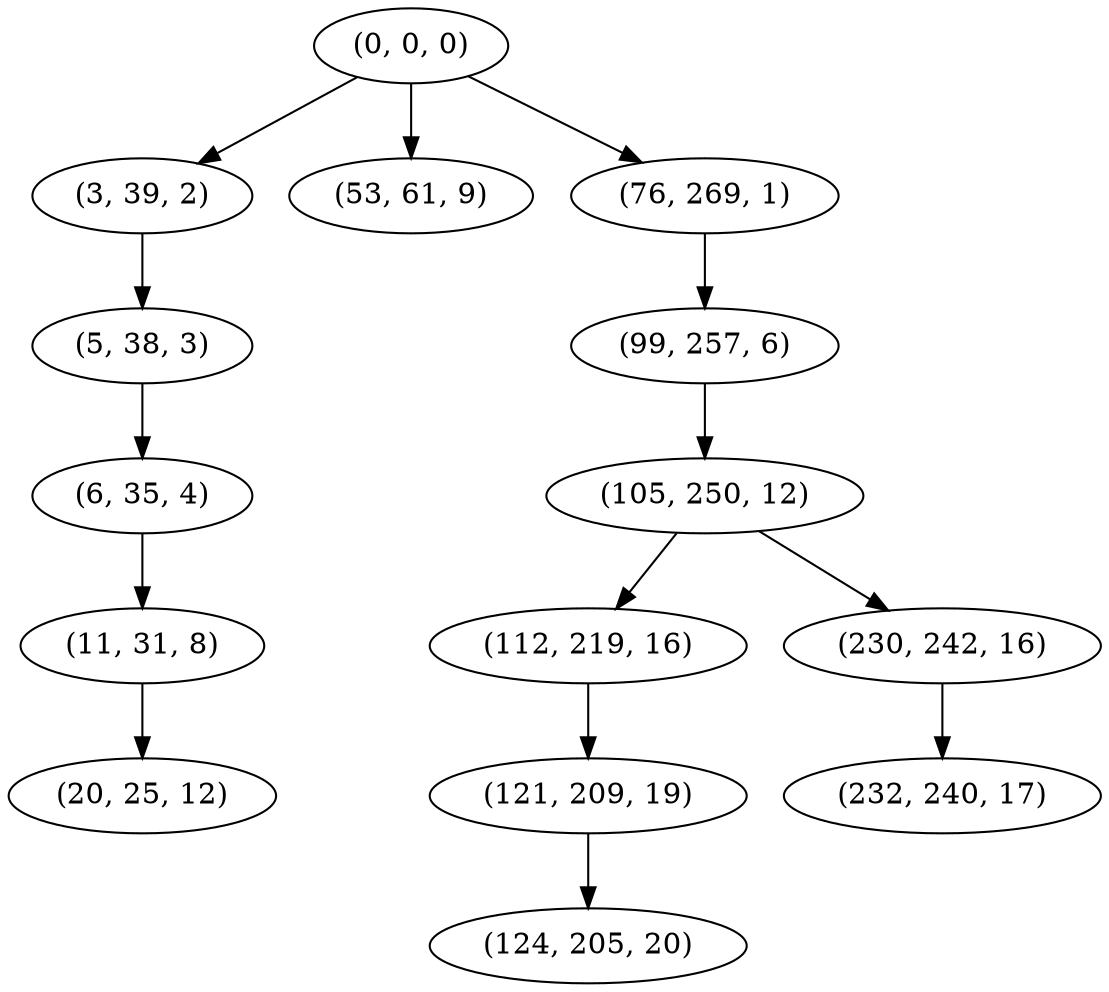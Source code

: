 digraph tree {
    "(0, 0, 0)";
    "(3, 39, 2)";
    "(5, 38, 3)";
    "(6, 35, 4)";
    "(11, 31, 8)";
    "(20, 25, 12)";
    "(53, 61, 9)";
    "(76, 269, 1)";
    "(99, 257, 6)";
    "(105, 250, 12)";
    "(112, 219, 16)";
    "(121, 209, 19)";
    "(124, 205, 20)";
    "(230, 242, 16)";
    "(232, 240, 17)";
    "(0, 0, 0)" -> "(3, 39, 2)";
    "(0, 0, 0)" -> "(53, 61, 9)";
    "(0, 0, 0)" -> "(76, 269, 1)";
    "(3, 39, 2)" -> "(5, 38, 3)";
    "(5, 38, 3)" -> "(6, 35, 4)";
    "(6, 35, 4)" -> "(11, 31, 8)";
    "(11, 31, 8)" -> "(20, 25, 12)";
    "(76, 269, 1)" -> "(99, 257, 6)";
    "(99, 257, 6)" -> "(105, 250, 12)";
    "(105, 250, 12)" -> "(112, 219, 16)";
    "(105, 250, 12)" -> "(230, 242, 16)";
    "(112, 219, 16)" -> "(121, 209, 19)";
    "(121, 209, 19)" -> "(124, 205, 20)";
    "(230, 242, 16)" -> "(232, 240, 17)";
}
